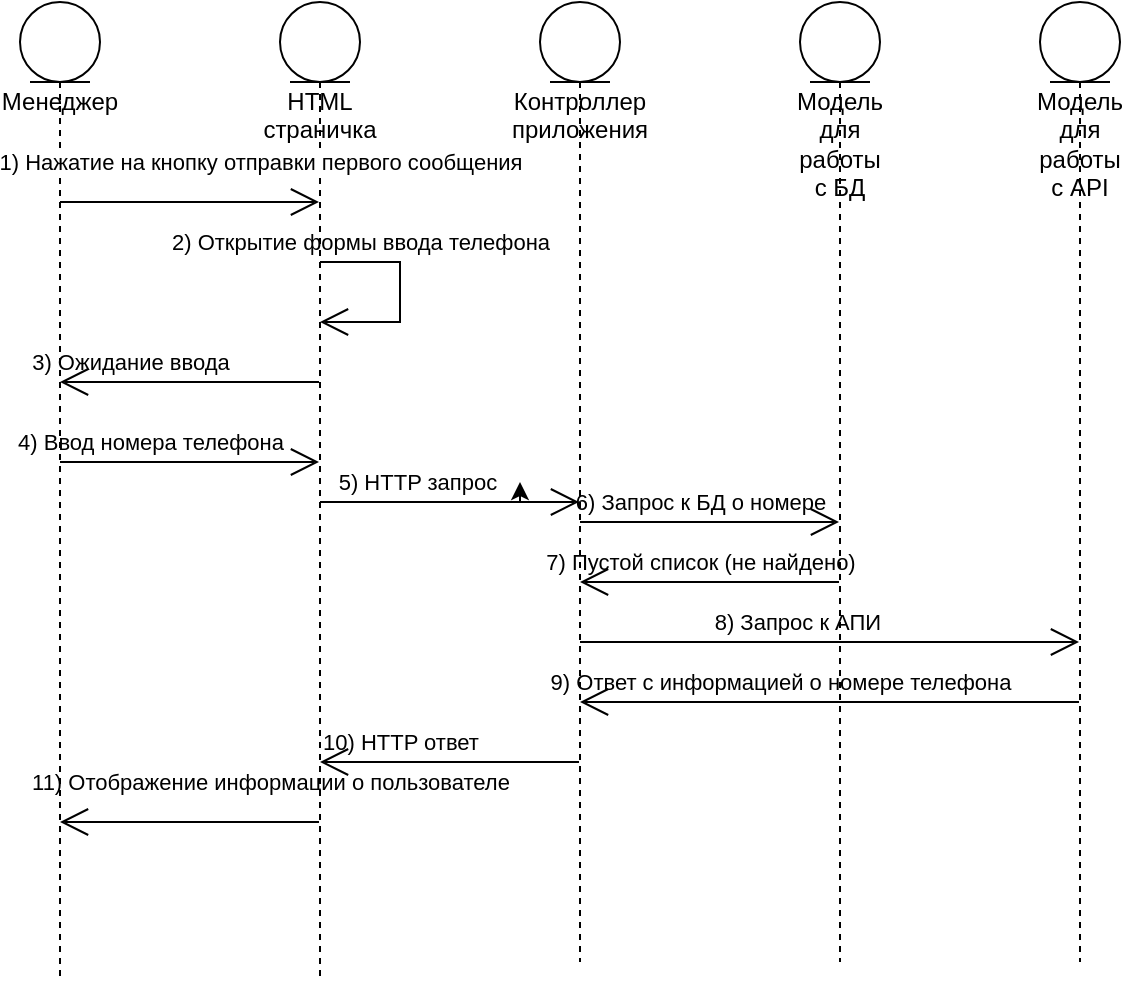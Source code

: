 <mxfile version="15.4.1" type="device"><diagram id="btgaplS0D86i82CJmsx4" name="Page-1"><mxGraphModel dx="813" dy="454" grid="1" gridSize="10" guides="1" tooltips="1" connect="1" arrows="1" fold="1" page="1" pageScale="1" pageWidth="827" pageHeight="1169" math="0" shadow="0"><root><mxCell id="0"/><mxCell id="1" parent="0"/><mxCell id="zRl2lg-PjFogiUMSxWwJ-1" value="Менеджер" style="shape=umlLifeline;participant=umlEntity;perimeter=lifelinePerimeter;whiteSpace=wrap;html=1;container=1;collapsible=0;recursiveResize=0;verticalAlign=top;spacingTop=36;outlineConnect=0;size=40;" vertex="1" parent="1"><mxGeometry x="10" y="40" width="40" height="490" as="geometry"/></mxCell><mxCell id="zRl2lg-PjFogiUMSxWwJ-2" value="HTML страничка" style="shape=umlLifeline;participant=umlEntity;perimeter=lifelinePerimeter;whiteSpace=wrap;html=1;container=1;collapsible=0;recursiveResize=0;verticalAlign=top;spacingTop=36;outlineConnect=0;" vertex="1" parent="1"><mxGeometry x="140" y="40" width="40" height="490" as="geometry"/></mxCell><mxCell id="zRl2lg-PjFogiUMSxWwJ-5" value="Контроллер приложения" style="shape=umlLifeline;participant=umlEntity;perimeter=lifelinePerimeter;whiteSpace=wrap;html=1;container=1;collapsible=0;recursiveResize=0;verticalAlign=top;spacingTop=36;outlineConnect=0;" vertex="1" parent="1"><mxGeometry x="270" y="40" width="40" height="480" as="geometry"/></mxCell><mxCell id="zRl2lg-PjFogiUMSxWwJ-6" value="Модель для работы с БД" style="shape=umlLifeline;participant=umlEntity;perimeter=lifelinePerimeter;whiteSpace=wrap;html=1;container=1;collapsible=0;recursiveResize=0;verticalAlign=top;spacingTop=36;outlineConnect=0;" vertex="1" parent="1"><mxGeometry x="400" y="40" width="40" height="480" as="geometry"/></mxCell><mxCell id="zRl2lg-PjFogiUMSxWwJ-7" value="Модель для работы с API" style="shape=umlLifeline;participant=umlEntity;perimeter=lifelinePerimeter;whiteSpace=wrap;html=1;container=1;collapsible=0;recursiveResize=0;verticalAlign=top;spacingTop=36;outlineConnect=0;" vertex="1" parent="1"><mxGeometry x="520" y="40" width="40" height="480" as="geometry"/></mxCell><mxCell id="zRl2lg-PjFogiUMSxWwJ-9" value="" style="endArrow=open;endFill=1;endSize=12;html=1;rounded=0;edgeStyle=orthogonalEdgeStyle;" edge="1" parent="1" source="zRl2lg-PjFogiUMSxWwJ-1" target="zRl2lg-PjFogiUMSxWwJ-2"><mxGeometry width="160" relative="1" as="geometry"><mxPoint x="30" y="130" as="sourcePoint"/><mxPoint x="120" y="130" as="targetPoint"/><Array as="points"><mxPoint x="110" y="140"/><mxPoint x="110" y="140"/></Array></mxGeometry></mxCell><mxCell id="zRl2lg-PjFogiUMSxWwJ-10" value="1) Нажатие на кнопку отправки первого сообщения" style="edgeLabel;html=1;align=center;verticalAlign=middle;resizable=0;points=[];" vertex="1" connectable="0" parent="zRl2lg-PjFogiUMSxWwJ-9"><mxGeometry x="0.254" y="-2" relative="1" as="geometry"><mxPoint x="19" y="-22" as="offset"/></mxGeometry></mxCell><mxCell id="zRl2lg-PjFogiUMSxWwJ-11" value="" style="endArrow=open;endFill=1;endSize=12;html=1;rounded=0;edgeStyle=orthogonalEdgeStyle;" edge="1" parent="1" source="zRl2lg-PjFogiUMSxWwJ-2" target="zRl2lg-PjFogiUMSxWwJ-2"><mxGeometry width="160" relative="1" as="geometry"><mxPoint x="200" y="190" as="sourcePoint"/><mxPoint x="360" y="190" as="targetPoint"/><Array as="points"><mxPoint x="200" y="170"/><mxPoint x="200" y="200"/></Array></mxGeometry></mxCell><mxCell id="zRl2lg-PjFogiUMSxWwJ-14" value="2) Открытие формы ввода телефона" style="text;html=1;align=center;verticalAlign=middle;resizable=0;points=[];autosize=1;strokeColor=none;fillColor=none;fontSize=11;" vertex="1" parent="1"><mxGeometry x="80" y="150" width="200" height="20" as="geometry"/></mxCell><mxCell id="zRl2lg-PjFogiUMSxWwJ-15" value="" style="endArrow=open;endFill=1;endSize=12;html=1;rounded=0;edgeStyle=orthogonalEdgeStyle;" edge="1" parent="1" source="zRl2lg-PjFogiUMSxWwJ-2" target="zRl2lg-PjFogiUMSxWwJ-1"><mxGeometry width="160" relative="1" as="geometry"><mxPoint x="300.024" y="235.0" as="sourcePoint"/><mxPoint x="429.5" y="235.0" as="targetPoint"/><Array as="points"><mxPoint x="100" y="230"/><mxPoint x="100" y="230"/></Array></mxGeometry></mxCell><mxCell id="zRl2lg-PjFogiUMSxWwJ-16" value="3) Ожидание ввода" style="text;html=1;align=center;verticalAlign=middle;resizable=0;points=[];autosize=1;strokeColor=none;fillColor=none;fontSize=11;" vertex="1" parent="1"><mxGeometry x="10" y="210" width="110" height="20" as="geometry"/></mxCell><mxCell id="zRl2lg-PjFogiUMSxWwJ-17" value="" style="endArrow=open;endFill=1;endSize=12;html=1;rounded=0;edgeStyle=orthogonalEdgeStyle;" edge="1" parent="1" source="zRl2lg-PjFogiUMSxWwJ-1" target="zRl2lg-PjFogiUMSxWwJ-2"><mxGeometry width="160" relative="1" as="geometry"><mxPoint x="169.5" y="240" as="sourcePoint"/><mxPoint x="40.024" y="240" as="targetPoint"/><Array as="points"><mxPoint x="90" y="270"/><mxPoint x="90" y="270"/></Array></mxGeometry></mxCell><mxCell id="zRl2lg-PjFogiUMSxWwJ-18" value="4) Ввод номера телефона" style="text;html=1;align=center;verticalAlign=middle;resizable=0;points=[];autosize=1;strokeColor=none;fillColor=none;fontSize=11;" vertex="1" parent="1"><mxGeometry y="250" width="150" height="20" as="geometry"/></mxCell><mxCell id="zRl2lg-PjFogiUMSxWwJ-19" value="" style="endArrow=open;endFill=1;endSize=12;html=1;rounded=0;edgeStyle=orthogonalEdgeStyle;" edge="1" parent="1" source="zRl2lg-PjFogiUMSxWwJ-2" target="zRl2lg-PjFogiUMSxWwJ-5"><mxGeometry width="160" relative="1" as="geometry"><mxPoint x="40.024" y="280" as="sourcePoint"/><mxPoint x="289.5" y="290" as="targetPoint"/><Array as="points"><mxPoint x="220" y="290"/><mxPoint x="220" y="290"/></Array></mxGeometry></mxCell><mxCell id="zRl2lg-PjFogiUMSxWwJ-21" value="" style="endArrow=open;endFill=1;endSize=12;html=1;rounded=0;edgeStyle=orthogonalEdgeStyle;" edge="1" parent="1" source="zRl2lg-PjFogiUMSxWwJ-5" target="zRl2lg-PjFogiUMSxWwJ-6"><mxGeometry width="160" relative="1" as="geometry"><mxPoint x="300.024" y="310" as="sourcePoint"/><mxPoint x="560" y="260" as="targetPoint"/><Array as="points"><mxPoint x="350" y="300"/><mxPoint x="350" y="300"/></Array></mxGeometry></mxCell><mxCell id="zRl2lg-PjFogiUMSxWwJ-22" value="5) HTTP запрос&amp;nbsp;" style="text;html=1;align=center;verticalAlign=middle;resizable=0;points=[];autosize=1;strokeColor=none;fillColor=none;fontSize=11;" vertex="1" parent="1"><mxGeometry x="160" y="270" width="100" height="20" as="geometry"/></mxCell><mxCell id="zRl2lg-PjFogiUMSxWwJ-25" value="" style="edgeStyle=orthogonalEdgeStyle;rounded=0;orthogonalLoop=1;jettySize=auto;html=1;fontSize=11;" edge="1" parent="1" source="zRl2lg-PjFogiUMSxWwJ-24" target="zRl2lg-PjFogiUMSxWwJ-22"><mxGeometry relative="1" as="geometry"/></mxCell><mxCell id="zRl2lg-PjFogiUMSxWwJ-24" value="6) Запрос к БД о номере" style="text;html=1;align=center;verticalAlign=middle;resizable=0;points=[];autosize=1;strokeColor=none;fillColor=none;fontSize=11;" vertex="1" parent="1"><mxGeometry x="280" y="280" width="140" height="20" as="geometry"/></mxCell><mxCell id="zRl2lg-PjFogiUMSxWwJ-26" value="" style="endArrow=open;endFill=1;endSize=12;html=1;rounded=0;edgeStyle=orthogonalEdgeStyle;" edge="1" parent="1" source="zRl2lg-PjFogiUMSxWwJ-6" target="zRl2lg-PjFogiUMSxWwJ-5"><mxGeometry width="160" relative="1" as="geometry"><mxPoint x="380" y="320" as="sourcePoint"/><mxPoint x="509" y="320" as="targetPoint"/><Array as="points"><mxPoint x="360" y="330"/><mxPoint x="360" y="330"/></Array></mxGeometry></mxCell><mxCell id="zRl2lg-PjFogiUMSxWwJ-27" value="7) Пустой список (не найдено)" style="text;html=1;align=center;verticalAlign=middle;resizable=0;points=[];autosize=1;strokeColor=none;fillColor=none;fontSize=11;" vertex="1" parent="1"><mxGeometry x="265" y="310" width="170" height="20" as="geometry"/></mxCell><mxCell id="zRl2lg-PjFogiUMSxWwJ-28" value="" style="endArrow=open;endFill=1;endSize=12;html=1;rounded=0;edgeStyle=orthogonalEdgeStyle;" edge="1" parent="1" source="zRl2lg-PjFogiUMSxWwJ-5" target="zRl2lg-PjFogiUMSxWwJ-7"><mxGeometry width="160" relative="1" as="geometry"><mxPoint x="290.524" y="350" as="sourcePoint"/><mxPoint x="420" y="350" as="targetPoint"/><Array as="points"><mxPoint x="410" y="360"/><mxPoint x="410" y="360"/></Array></mxGeometry></mxCell><mxCell id="zRl2lg-PjFogiUMSxWwJ-29" value="8) Запрос к АПИ&amp;nbsp;" style="text;html=1;align=center;verticalAlign=middle;resizable=0;points=[];autosize=1;strokeColor=none;fillColor=none;fontSize=11;" vertex="1" parent="1"><mxGeometry x="350" y="340" width="100" height="20" as="geometry"/></mxCell><mxCell id="zRl2lg-PjFogiUMSxWwJ-30" value="" style="endArrow=open;endFill=1;endSize=12;html=1;rounded=0;edgeStyle=orthogonalEdgeStyle;" edge="1" parent="1" source="zRl2lg-PjFogiUMSxWwJ-7" target="zRl2lg-PjFogiUMSxWwJ-5"><mxGeometry width="160" relative="1" as="geometry"><mxPoint x="300.024" y="370" as="sourcePoint"/><mxPoint x="300" y="480" as="targetPoint"/><Array as="points"><mxPoint x="430" y="390"/><mxPoint x="430" y="390"/></Array></mxGeometry></mxCell><mxCell id="zRl2lg-PjFogiUMSxWwJ-31" value="9) Ответ с информацией о номере телефона" style="text;html=1;align=center;verticalAlign=middle;resizable=0;points=[];autosize=1;strokeColor=none;fillColor=none;fontSize=11;" vertex="1" parent="1"><mxGeometry x="265" y="370" width="250" height="20" as="geometry"/></mxCell><mxCell id="zRl2lg-PjFogiUMSxWwJ-32" value="" style="endArrow=open;endFill=1;endSize=12;html=1;rounded=0;edgeStyle=orthogonalEdgeStyle;" edge="1" parent="1" source="zRl2lg-PjFogiUMSxWwJ-5" target="zRl2lg-PjFogiUMSxWwJ-2"><mxGeometry width="160" relative="1" as="geometry"><mxPoint x="549.5" y="400" as="sourcePoint"/><mxPoint x="299.929" y="400" as="targetPoint"/><Array as="points"><mxPoint x="230" y="420"/><mxPoint x="230" y="420"/></Array></mxGeometry></mxCell><mxCell id="zRl2lg-PjFogiUMSxWwJ-33" value="10) HTTP ответ" style="text;html=1;align=center;verticalAlign=middle;resizable=0;points=[];autosize=1;strokeColor=none;fillColor=none;fontSize=11;" vertex="1" parent="1"><mxGeometry x="155" y="400" width="90" height="20" as="geometry"/></mxCell><mxCell id="zRl2lg-PjFogiUMSxWwJ-34" value="" style="endArrow=open;endFill=1;endSize=12;html=1;rounded=0;edgeStyle=orthogonalEdgeStyle;" edge="1" parent="1" source="zRl2lg-PjFogiUMSxWwJ-2" target="zRl2lg-PjFogiUMSxWwJ-1"><mxGeometry width="160" relative="1" as="geometry"><mxPoint x="299.5" y="430" as="sourcePoint"/><mxPoint x="169.929" y="430" as="targetPoint"/><Array as="points"><mxPoint x="90" y="450"/><mxPoint x="90" y="450"/></Array></mxGeometry></mxCell><mxCell id="zRl2lg-PjFogiUMSxWwJ-35" value="11) Отображение информации о пользователе" style="text;html=1;align=center;verticalAlign=middle;resizable=0;points=[];autosize=1;strokeColor=none;fillColor=none;fontSize=11;" vertex="1" parent="1"><mxGeometry x="10" y="420" width="250" height="20" as="geometry"/></mxCell></root></mxGraphModel></diagram></mxfile>